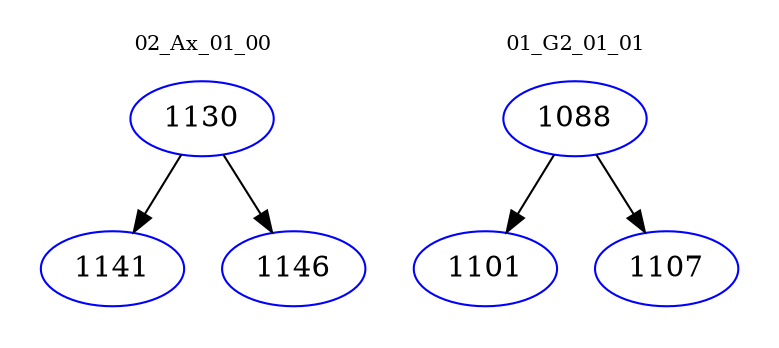 digraph{
subgraph cluster_0 {
color = white
label = "02_Ax_01_00";
fontsize=10;
T0_1130 [label="1130", color="blue"]
T0_1130 -> T0_1141 [color="black"]
T0_1141 [label="1141", color="blue"]
T0_1130 -> T0_1146 [color="black"]
T0_1146 [label="1146", color="blue"]
}
subgraph cluster_1 {
color = white
label = "01_G2_01_01";
fontsize=10;
T1_1088 [label="1088", color="blue"]
T1_1088 -> T1_1101 [color="black"]
T1_1101 [label="1101", color="blue"]
T1_1088 -> T1_1107 [color="black"]
T1_1107 [label="1107", color="blue"]
}
}
